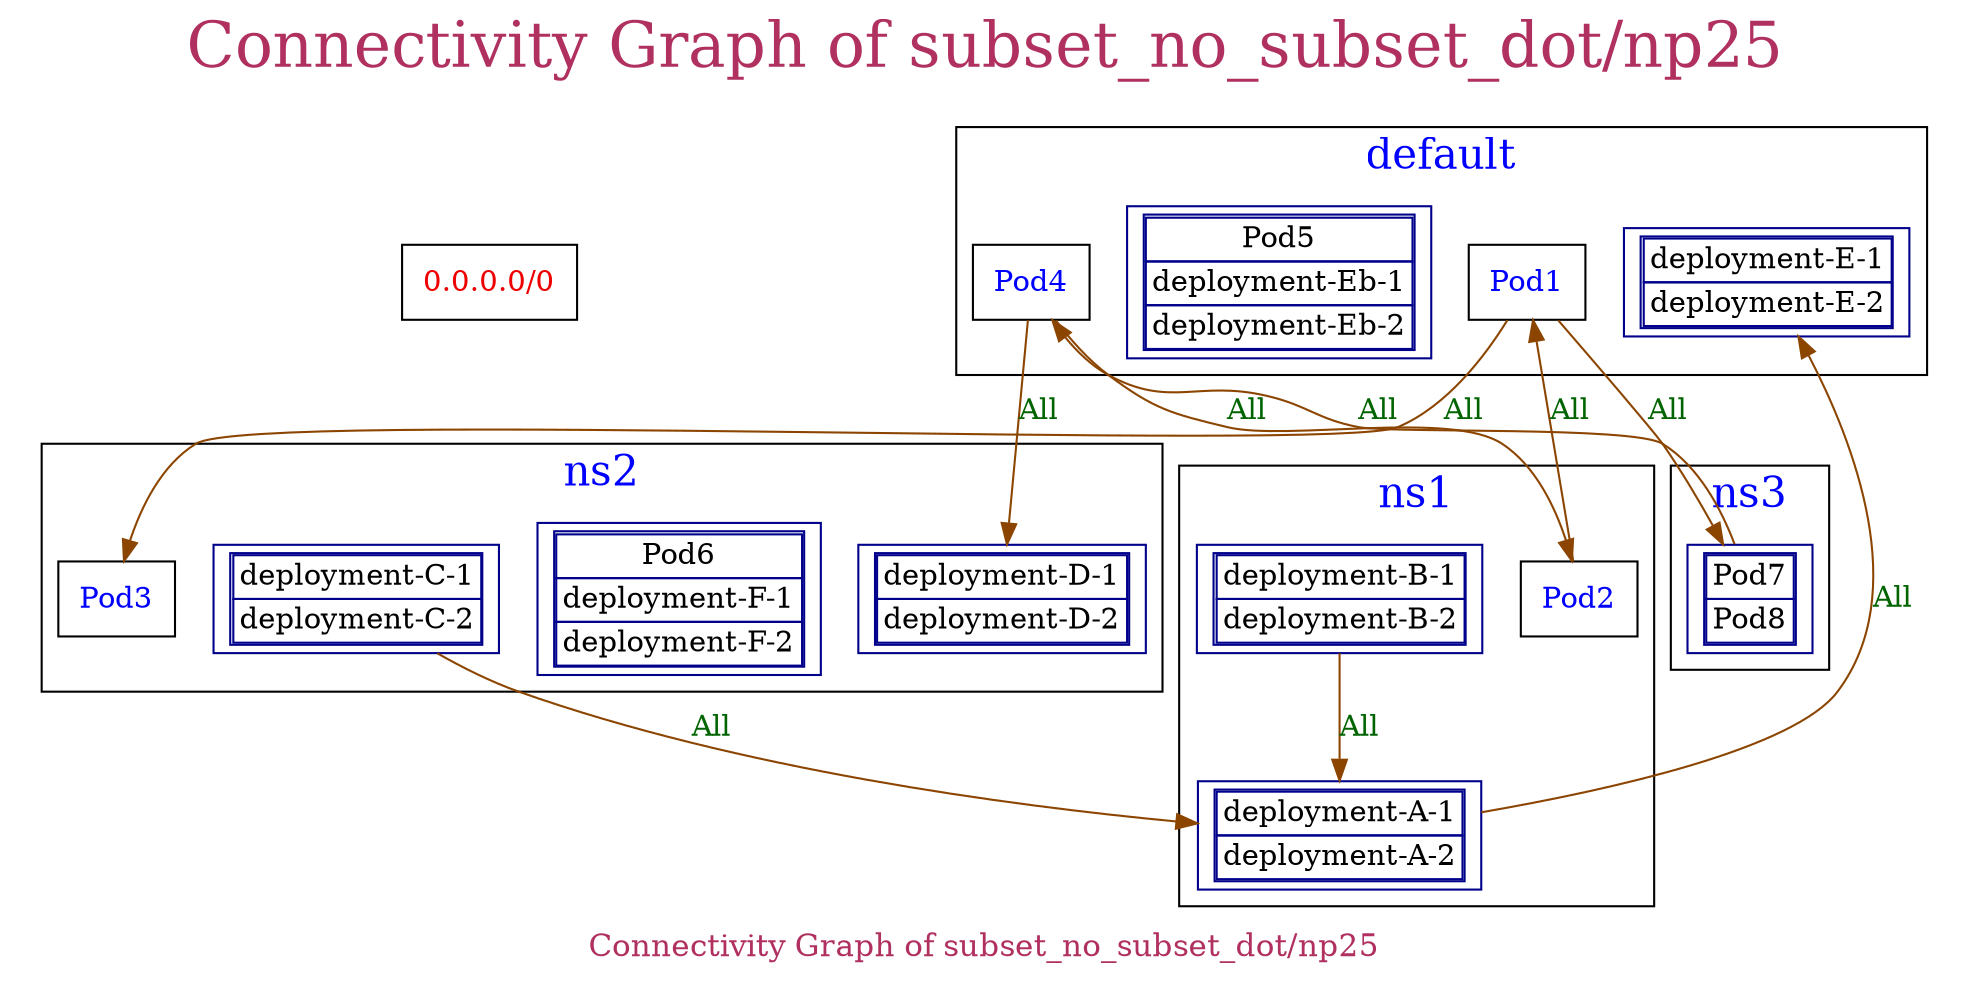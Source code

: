 // The Connectivity Graph of subset_no_subset_dot/np25
digraph {
	label="Connectivity Graph of subset_no_subset_dot/np25"	labelloc = "t"
	fontsize=30
	fontcolor=maroon
	subgraph cluster_map_explanation {
	"0.0.0.0/0" [label=<<table border="0" cellspacing="0"><tr><td>0.0.0.0/0</td></tr></table>> shape=box fontcolor=red2 tooltip="IP Block"]
subgraph cluster_default_namespace{
	label="default"
	fontsize=20
	fontcolor=blue
	tooltip="Namespace"
	"default/Pod1" [label=<<table border="0" cellspacing="0"><tr><td>Pod1</td></tr></table>> shape=box fontcolor=blue tooltip="Workload"]
	"default/Pod4" [label=<<table border="0" cellspacing="0"><tr><td>Pod4</td></tr></table>> shape=box fontcolor=blue tooltip="Workload"]
	"default/Pod5" [label=<<table border="1" cellspacing="0"><tr><td>Pod5</td></tr><tr><td>deployment-Eb-1</td></tr><tr><td>deployment-Eb-2</td></tr></table>> shape=box color=blue4 tooltip="A set of workloads having exactly the same connectivity"]
	"default/deployment-E-1" [label=<<table border="1" cellspacing="0"><tr><td>deployment-E-1</td></tr><tr><td>deployment-E-2</td></tr></table>> shape=box color=blue4 tooltip="A set of workloads having exactly the same connectivity"]
}
subgraph cluster_ns1_namespace{
	label="ns1"
	fontsize=20
	fontcolor=blue
	tooltip="Namespace"
	"ns1/Pod2" [label=<<table border="0" cellspacing="0"><tr><td>Pod2</td></tr></table>> shape=box fontcolor=blue tooltip="Workload"]
	"ns1/deployment-A-1" [label=<<table border="1" cellspacing="0"><tr><td>deployment-A-1</td></tr><tr><td>deployment-A-2</td></tr></table>> shape=box color=blue4 tooltip="A set of workloads having exactly the same connectivity"]
	"ns1/deployment-B-1" [label=<<table border="1" cellspacing="0"><tr><td>deployment-B-1</td></tr><tr><td>deployment-B-2</td></tr></table>> shape=box color=blue4 tooltip="A set of workloads having exactly the same connectivity"]
}
subgraph cluster_ns2_namespace{
	label="ns2"
	fontsize=20
	fontcolor=blue
	tooltip="Namespace"
	"ns2/Pod3" [label=<<table border="0" cellspacing="0"><tr><td>Pod3</td></tr></table>> shape=box fontcolor=blue tooltip="Workload"]
	"ns2/Pod6" [label=<<table border="1" cellspacing="0"><tr><td>Pod6</td></tr><tr><td>deployment-F-1</td></tr><tr><td>deployment-F-2</td></tr></table>> shape=box color=blue4 tooltip="A set of workloads having exactly the same connectivity"]
	"ns2/deployment-C-1" [label=<<table border="1" cellspacing="0"><tr><td>deployment-C-1</td></tr><tr><td>deployment-C-2</td></tr></table>> shape=box color=blue4 tooltip="A set of workloads having exactly the same connectivity"]
	"ns2/deployment-D-1" [label=<<table border="1" cellspacing="0"><tr><td>deployment-D-1</td></tr><tr><td>deployment-D-2</td></tr></table>> shape=box color=blue4 tooltip="A set of workloads having exactly the same connectivity"]
}
subgraph cluster_ns3_namespace{
	label="ns3"
	fontsize=20
	fontcolor=blue
	tooltip="Namespace"
	"ns3/Pod7" [label=<<table border="1" cellspacing="0"><tr><td>Pod7</td></tr><tr><td>Pod8</td></tr></table>> shape=box color=blue4 tooltip="A set of workloads having exactly the same connectivity"]
}
	"default/Pod1" -> "ns2/Pod3"[label="All" labeltooltip="All" color=darkorange4 fontcolor=darkgreen dir=both arrowhead=normal arrowtail=none]
	"default/Pod1" -> "ns3/Pod7"[label="All" labeltooltip="All" color=darkorange4 fontcolor=darkgreen dir=both arrowhead=normal arrowtail=none]
	"default/Pod4" -> "ns1/Pod2"[label="All" labeltooltip="All" color=darkorange4 fontcolor=darkgreen dir=both arrowhead=normal arrowtail=none]
	"default/Pod4" -> "ns2/deployment-D-1"[label="All" labeltooltip="All" color=darkorange4 fontcolor=darkgreen dir=both arrowhead=normal arrowtail=none]
	"ns1/Pod2" -> "default/Pod1"[label="All" labeltooltip="All" color=darkorange4 fontcolor=darkgreen dir=both arrowhead=normal arrowtail=none]
	"ns1/deployment-A-1" -> "default/deployment-E-1"[label="All" labeltooltip="All" color=darkorange4 fontcolor=darkgreen dir=both arrowhead=normal arrowtail=none]
	"ns1/deployment-B-1" -> "ns1/deployment-A-1"[label="All" labeltooltip="All" color=darkorange4 fontcolor=darkgreen dir=both arrowhead=normal arrowtail=none]
	"ns2/deployment-C-1" -> "ns1/deployment-A-1"[label="All" labeltooltip="All" color=darkorange4 fontcolor=darkgreen dir=both arrowhead=normal arrowtail=none]
	"ns3/Pod7" -> "default/Pod4"[label="All" labeltooltip="All" color=darkorange4 fontcolor=darkgreen dir=both arrowhead=normal arrowtail=none]
	color=white
	labelloc = "b"
	fontsize=15
	fontcolor=maroon
	}
}
